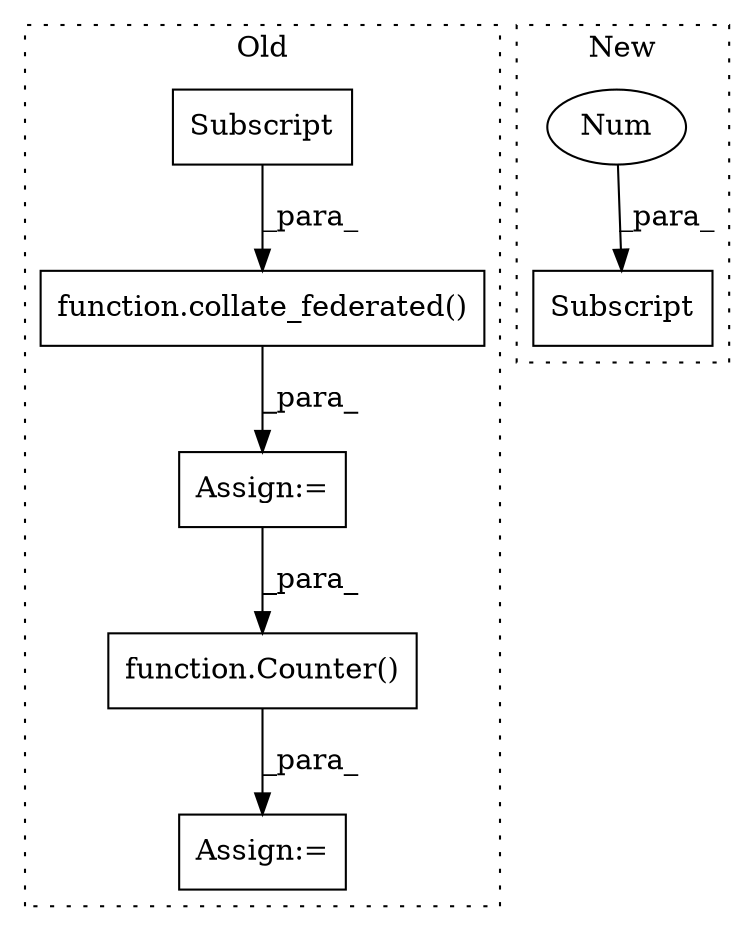 digraph G {
subgraph cluster0 {
1 [label="function.collate_federated()" a="75" s="3558,3589" l="18,1" shape="box"];
3 [label="Subscript" a="63" s="3576,0" l="13,0" shape="box"];
4 [label="function.Counter()" a="75" s="3647,3670" l="8,1" shape="box"];
6 [label="Assign:=" a="68" s="3644" l="3" shape="box"];
7 [label="Assign:=" a="68" s="3555" l="3" shape="box"];
label = "Old";
style="dotted";
}
subgraph cluster1 {
2 [label="Subscript" a="63" s="3262,0" l="13,0" shape="box"];
5 [label="Num" a="76" s="3273" l="1" shape="ellipse"];
label = "New";
style="dotted";
}
1 -> 7 [label="_para_"];
3 -> 1 [label="_para_"];
4 -> 6 [label="_para_"];
5 -> 2 [label="_para_"];
7 -> 4 [label="_para_"];
}